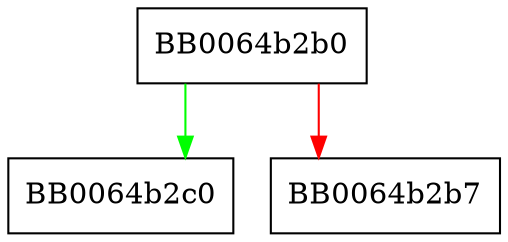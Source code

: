digraph OSSL_STORE_INFO_get0_NAME_description {
  node [shape="box"];
  graph [splines=ortho];
  BB0064b2b0 -> BB0064b2c0 [color="green"];
  BB0064b2b0 -> BB0064b2b7 [color="red"];
}